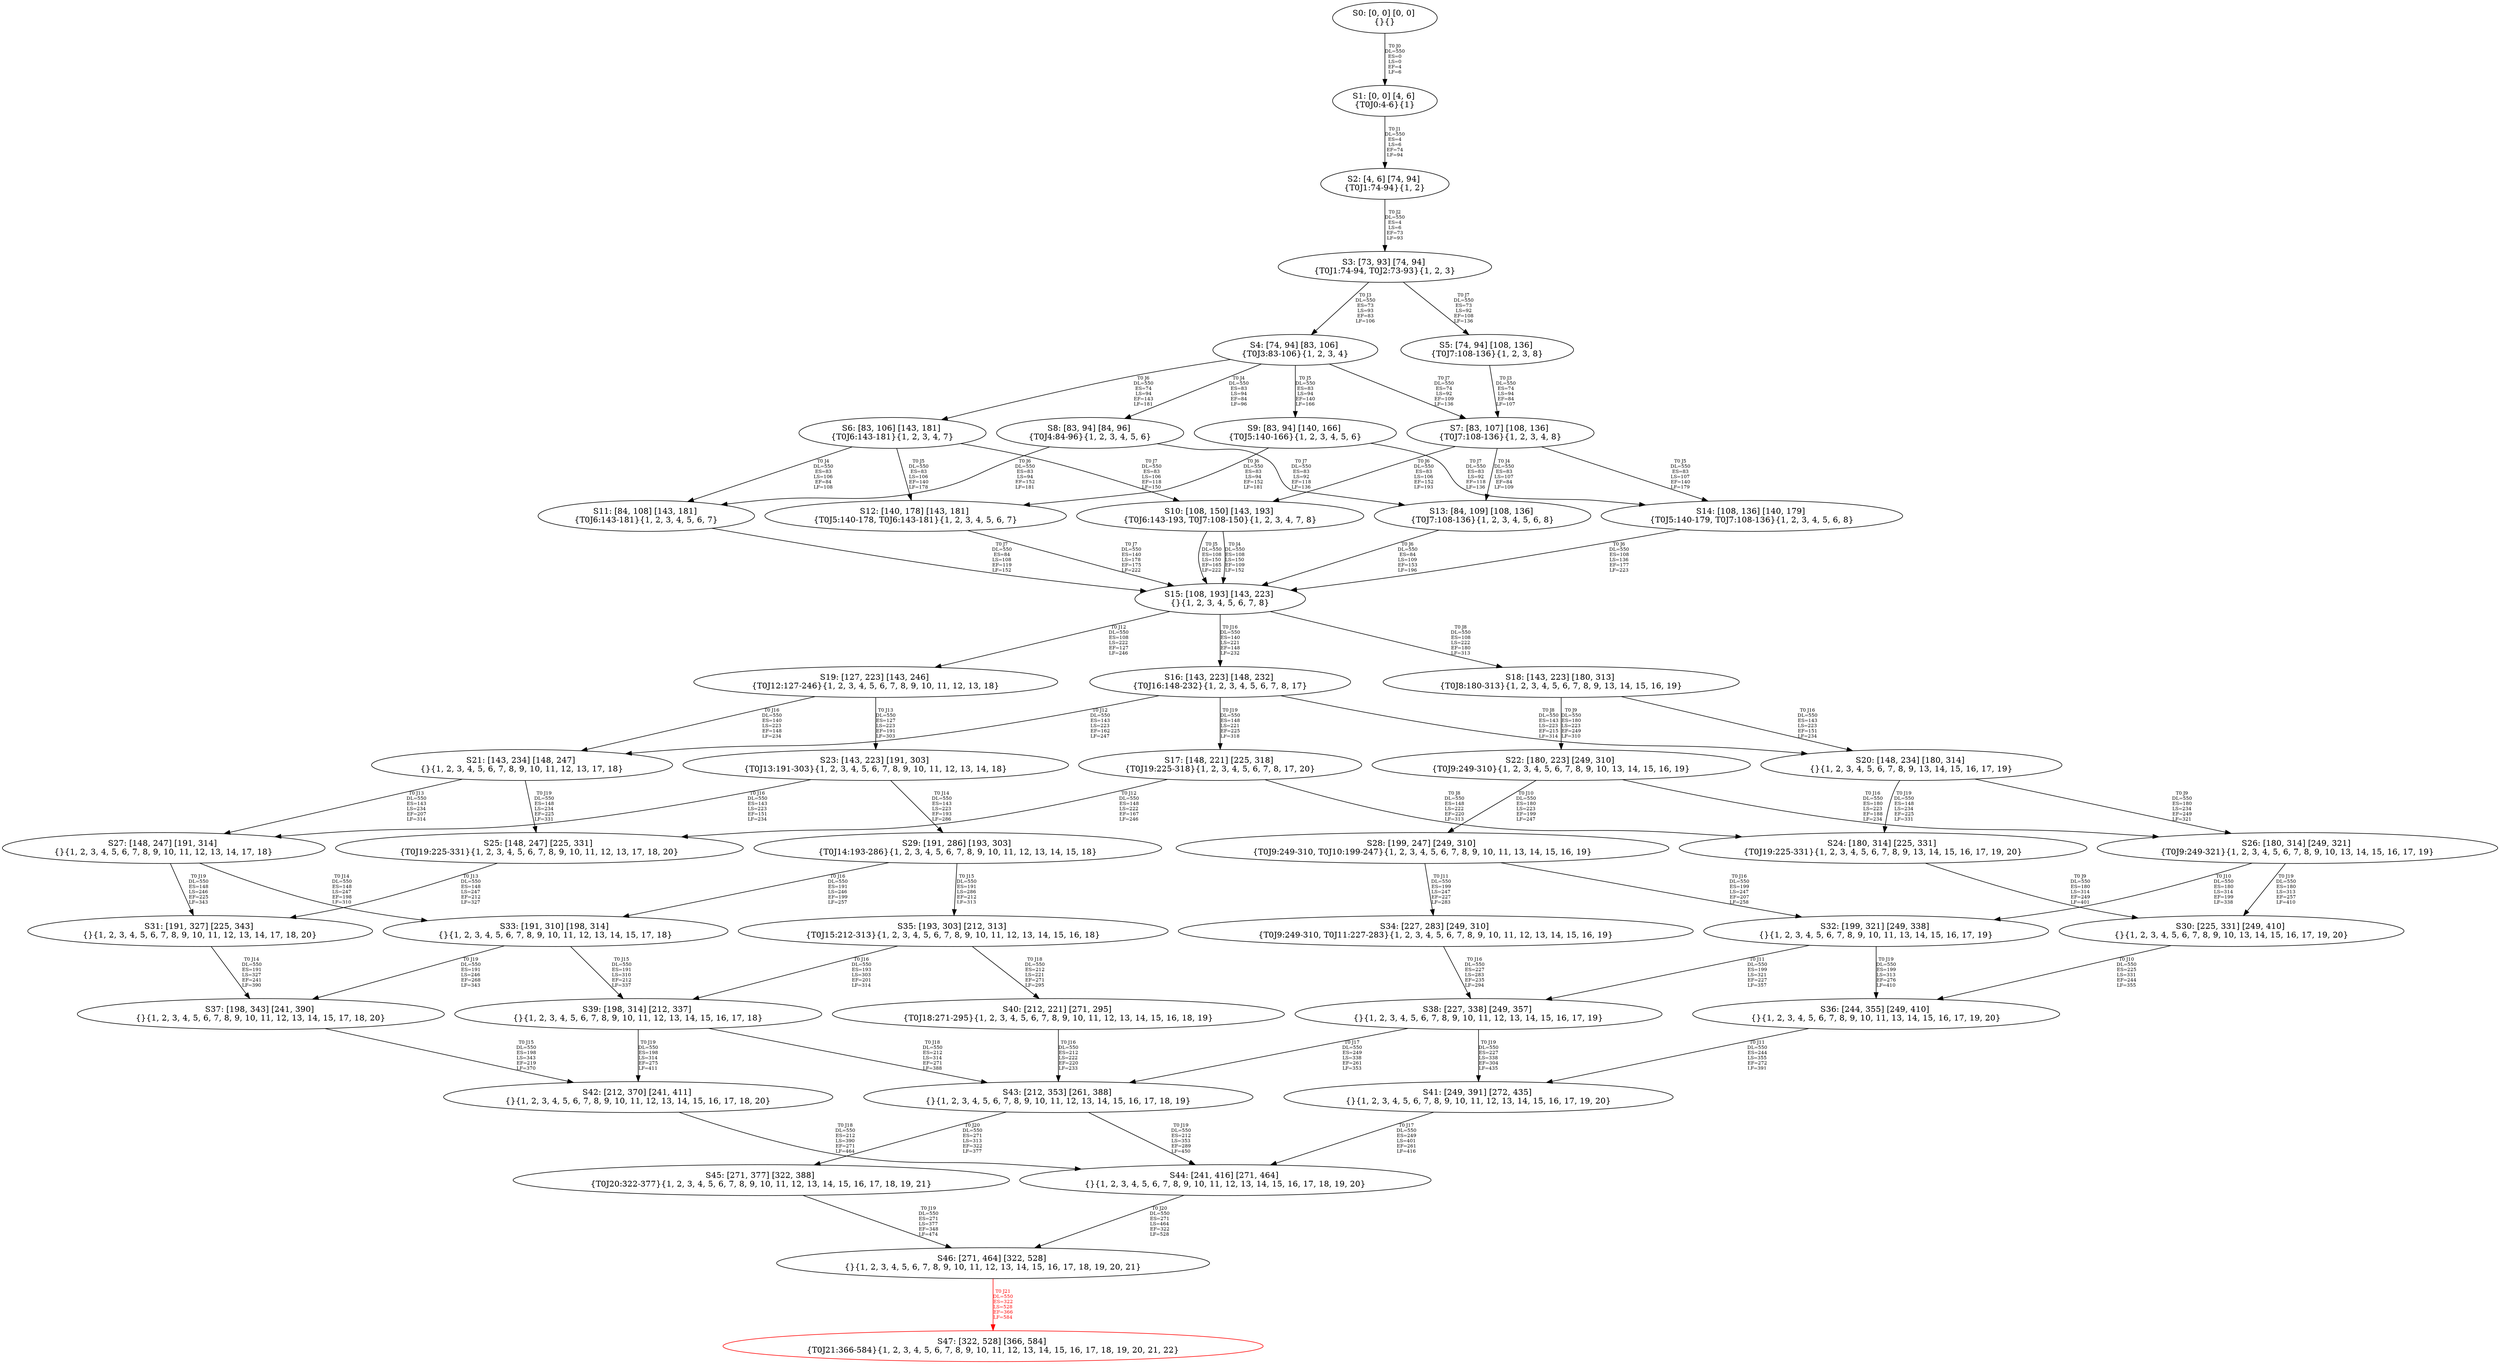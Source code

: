 digraph {
	S0[label="S0: [0, 0] [0, 0] \n{}{}"];
	S1[label="S1: [0, 0] [4, 6] \n{T0J0:4-6}{1}"];
	S2[label="S2: [4, 6] [74, 94] \n{T0J1:74-94}{1, 2}"];
	S3[label="S3: [73, 93] [74, 94] \n{T0J1:74-94, T0J2:73-93}{1, 2, 3}"];
	S4[label="S4: [74, 94] [83, 106] \n{T0J3:83-106}{1, 2, 3, 4}"];
	S5[label="S5: [74, 94] [108, 136] \n{T0J7:108-136}{1, 2, 3, 8}"];
	S6[label="S6: [83, 106] [143, 181] \n{T0J6:143-181}{1, 2, 3, 4, 7}"];
	S7[label="S7: [83, 107] [108, 136] \n{T0J7:108-136}{1, 2, 3, 4, 8}"];
	S8[label="S8: [83, 94] [84, 96] \n{T0J4:84-96}{1, 2, 3, 4, 5, 6}"];
	S9[label="S9: [83, 94] [140, 166] \n{T0J5:140-166}{1, 2, 3, 4, 5, 6}"];
	S10[label="S10: [108, 150] [143, 193] \n{T0J6:143-193, T0J7:108-150}{1, 2, 3, 4, 7, 8}"];
	S11[label="S11: [84, 108] [143, 181] \n{T0J6:143-181}{1, 2, 3, 4, 5, 6, 7}"];
	S12[label="S12: [140, 178] [143, 181] \n{T0J5:140-178, T0J6:143-181}{1, 2, 3, 4, 5, 6, 7}"];
	S13[label="S13: [84, 109] [108, 136] \n{T0J7:108-136}{1, 2, 3, 4, 5, 6, 8}"];
	S14[label="S14: [108, 136] [140, 179] \n{T0J5:140-179, T0J7:108-136}{1, 2, 3, 4, 5, 6, 8}"];
	S15[label="S15: [108, 193] [143, 223] \n{}{1, 2, 3, 4, 5, 6, 7, 8}"];
	S16[label="S16: [143, 223] [148, 232] \n{T0J16:148-232}{1, 2, 3, 4, 5, 6, 7, 8, 17}"];
	S17[label="S17: [148, 221] [225, 318] \n{T0J19:225-318}{1, 2, 3, 4, 5, 6, 7, 8, 17, 20}"];
	S18[label="S18: [143, 223] [180, 313] \n{T0J8:180-313}{1, 2, 3, 4, 5, 6, 7, 8, 9, 13, 14, 15, 16, 19}"];
	S19[label="S19: [127, 223] [143, 246] \n{T0J12:127-246}{1, 2, 3, 4, 5, 6, 7, 8, 9, 10, 11, 12, 13, 18}"];
	S20[label="S20: [148, 234] [180, 314] \n{}{1, 2, 3, 4, 5, 6, 7, 8, 9, 13, 14, 15, 16, 17, 19}"];
	S21[label="S21: [143, 234] [148, 247] \n{}{1, 2, 3, 4, 5, 6, 7, 8, 9, 10, 11, 12, 13, 17, 18}"];
	S22[label="S22: [180, 223] [249, 310] \n{T0J9:249-310}{1, 2, 3, 4, 5, 6, 7, 8, 9, 10, 13, 14, 15, 16, 19}"];
	S23[label="S23: [143, 223] [191, 303] \n{T0J13:191-303}{1, 2, 3, 4, 5, 6, 7, 8, 9, 10, 11, 12, 13, 14, 18}"];
	S24[label="S24: [180, 314] [225, 331] \n{T0J19:225-331}{1, 2, 3, 4, 5, 6, 7, 8, 9, 13, 14, 15, 16, 17, 19, 20}"];
	S25[label="S25: [148, 247] [225, 331] \n{T0J19:225-331}{1, 2, 3, 4, 5, 6, 7, 8, 9, 10, 11, 12, 13, 17, 18, 20}"];
	S26[label="S26: [180, 314] [249, 321] \n{T0J9:249-321}{1, 2, 3, 4, 5, 6, 7, 8, 9, 10, 13, 14, 15, 16, 17, 19}"];
	S27[label="S27: [148, 247] [191, 314] \n{}{1, 2, 3, 4, 5, 6, 7, 8, 9, 10, 11, 12, 13, 14, 17, 18}"];
	S28[label="S28: [199, 247] [249, 310] \n{T0J9:249-310, T0J10:199-247}{1, 2, 3, 4, 5, 6, 7, 8, 9, 10, 11, 13, 14, 15, 16, 19}"];
	S29[label="S29: [191, 286] [193, 303] \n{T0J14:193-286}{1, 2, 3, 4, 5, 6, 7, 8, 9, 10, 11, 12, 13, 14, 15, 18}"];
	S30[label="S30: [225, 331] [249, 410] \n{}{1, 2, 3, 4, 5, 6, 7, 8, 9, 10, 13, 14, 15, 16, 17, 19, 20}"];
	S31[label="S31: [191, 327] [225, 343] \n{}{1, 2, 3, 4, 5, 6, 7, 8, 9, 10, 11, 12, 13, 14, 17, 18, 20}"];
	S32[label="S32: [199, 321] [249, 338] \n{}{1, 2, 3, 4, 5, 6, 7, 8, 9, 10, 11, 13, 14, 15, 16, 17, 19}"];
	S33[label="S33: [191, 310] [198, 314] \n{}{1, 2, 3, 4, 5, 6, 7, 8, 9, 10, 11, 12, 13, 14, 15, 17, 18}"];
	S34[label="S34: [227, 283] [249, 310] \n{T0J9:249-310, T0J11:227-283}{1, 2, 3, 4, 5, 6, 7, 8, 9, 10, 11, 12, 13, 14, 15, 16, 19}"];
	S35[label="S35: [193, 303] [212, 313] \n{T0J15:212-313}{1, 2, 3, 4, 5, 6, 7, 8, 9, 10, 11, 12, 13, 14, 15, 16, 18}"];
	S36[label="S36: [244, 355] [249, 410] \n{}{1, 2, 3, 4, 5, 6, 7, 8, 9, 10, 11, 13, 14, 15, 16, 17, 19, 20}"];
	S37[label="S37: [198, 343] [241, 390] \n{}{1, 2, 3, 4, 5, 6, 7, 8, 9, 10, 11, 12, 13, 14, 15, 17, 18, 20}"];
	S38[label="S38: [227, 338] [249, 357] \n{}{1, 2, 3, 4, 5, 6, 7, 8, 9, 10, 11, 12, 13, 14, 15, 16, 17, 19}"];
	S39[label="S39: [198, 314] [212, 337] \n{}{1, 2, 3, 4, 5, 6, 7, 8, 9, 10, 11, 12, 13, 14, 15, 16, 17, 18}"];
	S40[label="S40: [212, 221] [271, 295] \n{T0J18:271-295}{1, 2, 3, 4, 5, 6, 7, 8, 9, 10, 11, 12, 13, 14, 15, 16, 18, 19}"];
	S41[label="S41: [249, 391] [272, 435] \n{}{1, 2, 3, 4, 5, 6, 7, 8, 9, 10, 11, 12, 13, 14, 15, 16, 17, 19, 20}"];
	S42[label="S42: [212, 370] [241, 411] \n{}{1, 2, 3, 4, 5, 6, 7, 8, 9, 10, 11, 12, 13, 14, 15, 16, 17, 18, 20}"];
	S43[label="S43: [212, 353] [261, 388] \n{}{1, 2, 3, 4, 5, 6, 7, 8, 9, 10, 11, 12, 13, 14, 15, 16, 17, 18, 19}"];
	S44[label="S44: [241, 416] [271, 464] \n{}{1, 2, 3, 4, 5, 6, 7, 8, 9, 10, 11, 12, 13, 14, 15, 16, 17, 18, 19, 20}"];
	S45[label="S45: [271, 377] [322, 388] \n{T0J20:322-377}{1, 2, 3, 4, 5, 6, 7, 8, 9, 10, 11, 12, 13, 14, 15, 16, 17, 18, 19, 21}"];
	S46[label="S46: [271, 464] [322, 528] \n{}{1, 2, 3, 4, 5, 6, 7, 8, 9, 10, 11, 12, 13, 14, 15, 16, 17, 18, 19, 20, 21}"];
	S47[label="S47: [322, 528] [366, 584] \n{T0J21:366-584}{1, 2, 3, 4, 5, 6, 7, 8, 9, 10, 11, 12, 13, 14, 15, 16, 17, 18, 19, 20, 21, 22}"];
	S0 -> S1[label="T0 J0\nDL=550\nES=0\nLS=0\nEF=4\nLF=6",fontsize=8];
	S1 -> S2[label="T0 J1\nDL=550\nES=4\nLS=6\nEF=74\nLF=94",fontsize=8];
	S2 -> S3[label="T0 J2\nDL=550\nES=4\nLS=6\nEF=73\nLF=93",fontsize=8];
	S3 -> S4[label="T0 J3\nDL=550\nES=73\nLS=93\nEF=83\nLF=106",fontsize=8];
	S3 -> S5[label="T0 J7\nDL=550\nES=73\nLS=92\nEF=108\nLF=136",fontsize=8];
	S4 -> S8[label="T0 J4\nDL=550\nES=83\nLS=94\nEF=84\nLF=96",fontsize=8];
	S4 -> S9[label="T0 J5\nDL=550\nES=83\nLS=94\nEF=140\nLF=166",fontsize=8];
	S4 -> S6[label="T0 J6\nDL=550\nES=74\nLS=94\nEF=143\nLF=181",fontsize=8];
	S4 -> S7[label="T0 J7\nDL=550\nES=74\nLS=92\nEF=109\nLF=136",fontsize=8];
	S5 -> S7[label="T0 J3\nDL=550\nES=74\nLS=94\nEF=84\nLF=107",fontsize=8];
	S6 -> S11[label="T0 J4\nDL=550\nES=83\nLS=106\nEF=84\nLF=108",fontsize=8];
	S6 -> S12[label="T0 J5\nDL=550\nES=83\nLS=106\nEF=140\nLF=178",fontsize=8];
	S6 -> S10[label="T0 J7\nDL=550\nES=83\nLS=106\nEF=118\nLF=150",fontsize=8];
	S7 -> S13[label="T0 J4\nDL=550\nES=83\nLS=107\nEF=84\nLF=109",fontsize=8];
	S7 -> S14[label="T0 J5\nDL=550\nES=83\nLS=107\nEF=140\nLF=179",fontsize=8];
	S7 -> S10[label="T0 J6\nDL=550\nES=83\nLS=106\nEF=152\nLF=193",fontsize=8];
	S8 -> S11[label="T0 J6\nDL=550\nES=83\nLS=94\nEF=152\nLF=181",fontsize=8];
	S8 -> S13[label="T0 J7\nDL=550\nES=83\nLS=92\nEF=118\nLF=136",fontsize=8];
	S9 -> S12[label="T0 J6\nDL=550\nES=83\nLS=94\nEF=152\nLF=181",fontsize=8];
	S9 -> S14[label="T0 J7\nDL=550\nES=83\nLS=92\nEF=118\nLF=136",fontsize=8];
	S10 -> S15[label="T0 J4\nDL=550\nES=108\nLS=150\nEF=109\nLF=152",fontsize=8];
	S10 -> S15[label="T0 J5\nDL=550\nES=108\nLS=150\nEF=165\nLF=222",fontsize=8];
	S11 -> S15[label="T0 J7\nDL=550\nES=84\nLS=108\nEF=119\nLF=152",fontsize=8];
	S12 -> S15[label="T0 J7\nDL=550\nES=140\nLS=178\nEF=175\nLF=222",fontsize=8];
	S13 -> S15[label="T0 J6\nDL=550\nES=84\nLS=109\nEF=153\nLF=196",fontsize=8];
	S14 -> S15[label="T0 J6\nDL=550\nES=108\nLS=136\nEF=177\nLF=223",fontsize=8];
	S15 -> S18[label="T0 J8\nDL=550\nES=108\nLS=222\nEF=180\nLF=313",fontsize=8];
	S15 -> S19[label="T0 J12\nDL=550\nES=108\nLS=222\nEF=127\nLF=246",fontsize=8];
	S15 -> S16[label="T0 J16\nDL=550\nES=140\nLS=221\nEF=148\nLF=232",fontsize=8];
	S16 -> S20[label="T0 J8\nDL=550\nES=143\nLS=223\nEF=215\nLF=314",fontsize=8];
	S16 -> S21[label="T0 J12\nDL=550\nES=143\nLS=223\nEF=162\nLF=247",fontsize=8];
	S16 -> S17[label="T0 J19\nDL=550\nES=148\nLS=221\nEF=225\nLF=318",fontsize=8];
	S17 -> S24[label="T0 J8\nDL=550\nES=148\nLS=222\nEF=220\nLF=313",fontsize=8];
	S17 -> S25[label="T0 J12\nDL=550\nES=148\nLS=222\nEF=167\nLF=246",fontsize=8];
	S18 -> S22[label="T0 J9\nDL=550\nES=180\nLS=223\nEF=249\nLF=310",fontsize=8];
	S18 -> S20[label="T0 J16\nDL=550\nES=143\nLS=223\nEF=151\nLF=234",fontsize=8];
	S19 -> S23[label="T0 J13\nDL=550\nES=127\nLS=223\nEF=191\nLF=303",fontsize=8];
	S19 -> S21[label="T0 J16\nDL=550\nES=140\nLS=223\nEF=148\nLF=234",fontsize=8];
	S20 -> S26[label="T0 J9\nDL=550\nES=180\nLS=234\nEF=249\nLF=321",fontsize=8];
	S20 -> S24[label="T0 J19\nDL=550\nES=148\nLS=234\nEF=225\nLF=331",fontsize=8];
	S21 -> S27[label="T0 J13\nDL=550\nES=143\nLS=234\nEF=207\nLF=314",fontsize=8];
	S21 -> S25[label="T0 J19\nDL=550\nES=148\nLS=234\nEF=225\nLF=331",fontsize=8];
	S22 -> S28[label="T0 J10\nDL=550\nES=180\nLS=223\nEF=199\nLF=247",fontsize=8];
	S22 -> S26[label="T0 J16\nDL=550\nES=180\nLS=223\nEF=188\nLF=234",fontsize=8];
	S23 -> S29[label="T0 J14\nDL=550\nES=143\nLS=223\nEF=193\nLF=286",fontsize=8];
	S23 -> S27[label="T0 J16\nDL=550\nES=143\nLS=223\nEF=151\nLF=234",fontsize=8];
	S24 -> S30[label="T0 J9\nDL=550\nES=180\nLS=314\nEF=249\nLF=401",fontsize=8];
	S25 -> S31[label="T0 J13\nDL=550\nES=148\nLS=247\nEF=212\nLF=327",fontsize=8];
	S26 -> S32[label="T0 J10\nDL=550\nES=180\nLS=314\nEF=199\nLF=338",fontsize=8];
	S26 -> S30[label="T0 J19\nDL=550\nES=180\nLS=313\nEF=257\nLF=410",fontsize=8];
	S27 -> S33[label="T0 J14\nDL=550\nES=148\nLS=247\nEF=198\nLF=310",fontsize=8];
	S27 -> S31[label="T0 J19\nDL=550\nES=148\nLS=246\nEF=225\nLF=343",fontsize=8];
	S28 -> S34[label="T0 J11\nDL=550\nES=199\nLS=247\nEF=227\nLF=283",fontsize=8];
	S28 -> S32[label="T0 J16\nDL=550\nES=199\nLS=247\nEF=207\nLF=258",fontsize=8];
	S29 -> S35[label="T0 J15\nDL=550\nES=191\nLS=286\nEF=212\nLF=313",fontsize=8];
	S29 -> S33[label="T0 J16\nDL=550\nES=191\nLS=246\nEF=199\nLF=257",fontsize=8];
	S30 -> S36[label="T0 J10\nDL=550\nES=225\nLS=331\nEF=244\nLF=355",fontsize=8];
	S31 -> S37[label="T0 J14\nDL=550\nES=191\nLS=327\nEF=241\nLF=390",fontsize=8];
	S32 -> S38[label="T0 J11\nDL=550\nES=199\nLS=321\nEF=227\nLF=357",fontsize=8];
	S32 -> S36[label="T0 J19\nDL=550\nES=199\nLS=313\nEF=276\nLF=410",fontsize=8];
	S33 -> S39[label="T0 J15\nDL=550\nES=191\nLS=310\nEF=212\nLF=337",fontsize=8];
	S33 -> S37[label="T0 J19\nDL=550\nES=191\nLS=246\nEF=268\nLF=343",fontsize=8];
	S34 -> S38[label="T0 J16\nDL=550\nES=227\nLS=283\nEF=235\nLF=294",fontsize=8];
	S35 -> S39[label="T0 J16\nDL=550\nES=193\nLS=303\nEF=201\nLF=314",fontsize=8];
	S35 -> S40[label="T0 J18\nDL=550\nES=212\nLS=221\nEF=271\nLF=295",fontsize=8];
	S36 -> S41[label="T0 J11\nDL=550\nES=244\nLS=355\nEF=272\nLF=391",fontsize=8];
	S37 -> S42[label="T0 J15\nDL=550\nES=198\nLS=343\nEF=219\nLF=370",fontsize=8];
	S38 -> S43[label="T0 J17\nDL=550\nES=249\nLS=338\nEF=261\nLF=353",fontsize=8];
	S38 -> S41[label="T0 J19\nDL=550\nES=227\nLS=338\nEF=304\nLF=435",fontsize=8];
	S39 -> S43[label="T0 J18\nDL=550\nES=212\nLS=314\nEF=271\nLF=388",fontsize=8];
	S39 -> S42[label="T0 J19\nDL=550\nES=198\nLS=314\nEF=275\nLF=411",fontsize=8];
	S40 -> S43[label="T0 J16\nDL=550\nES=212\nLS=222\nEF=220\nLF=233",fontsize=8];
	S41 -> S44[label="T0 J17\nDL=550\nES=249\nLS=401\nEF=261\nLF=416",fontsize=8];
	S42 -> S44[label="T0 J18\nDL=550\nES=212\nLS=390\nEF=271\nLF=464",fontsize=8];
	S43 -> S44[label="T0 J19\nDL=550\nES=212\nLS=353\nEF=289\nLF=450",fontsize=8];
	S43 -> S45[label="T0 J20\nDL=550\nES=271\nLS=313\nEF=322\nLF=377",fontsize=8];
	S44 -> S46[label="T0 J20\nDL=550\nES=271\nLS=464\nEF=322\nLF=528",fontsize=8];
	S45 -> S46[label="T0 J19\nDL=550\nES=271\nLS=377\nEF=348\nLF=474",fontsize=8];
	S46 -> S47[label="T0 J21\nDL=550\nES=322\nLS=528\nEF=366\nLF=584",color=Red,fontcolor=Red,fontsize=8];
S47[color=Red];
}
